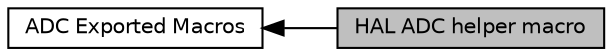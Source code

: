 digraph "HAL ADC helper macro"
{
  edge [fontname="Helvetica",fontsize="10",labelfontname="Helvetica",labelfontsize="10"];
  node [fontname="Helvetica",fontsize="10",shape=box];
  rankdir=LR;
  Node1 [label="HAL ADC helper macro",height=0.2,width=0.4,color="black", fillcolor="grey75", style="filled", fontcolor="black",tooltip=" "];
  Node2 [label="ADC Exported Macros",height=0.2,width=0.4,color="black", fillcolor="white", style="filled",URL="$group__ADC__Exported__Macros.html",tooltip=" "];
  Node2->Node1 [shape=plaintext, dir="back", style="solid"];
}
